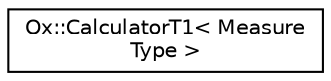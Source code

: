 digraph "Graphical Class Hierarchy"
{
  edge [fontname="Helvetica",fontsize="10",labelfontname="Helvetica",labelfontsize="10"];
  node [fontname="Helvetica",fontsize="10",shape=record];
  rankdir="LR";
  Node0 [label="Ox::CalculatorT1\< Measure\lType \>",height=0.2,width=0.4,color="black", fillcolor="white", style="filled",URL="$class_ox_1_1_calculator_t1.html"];
}

